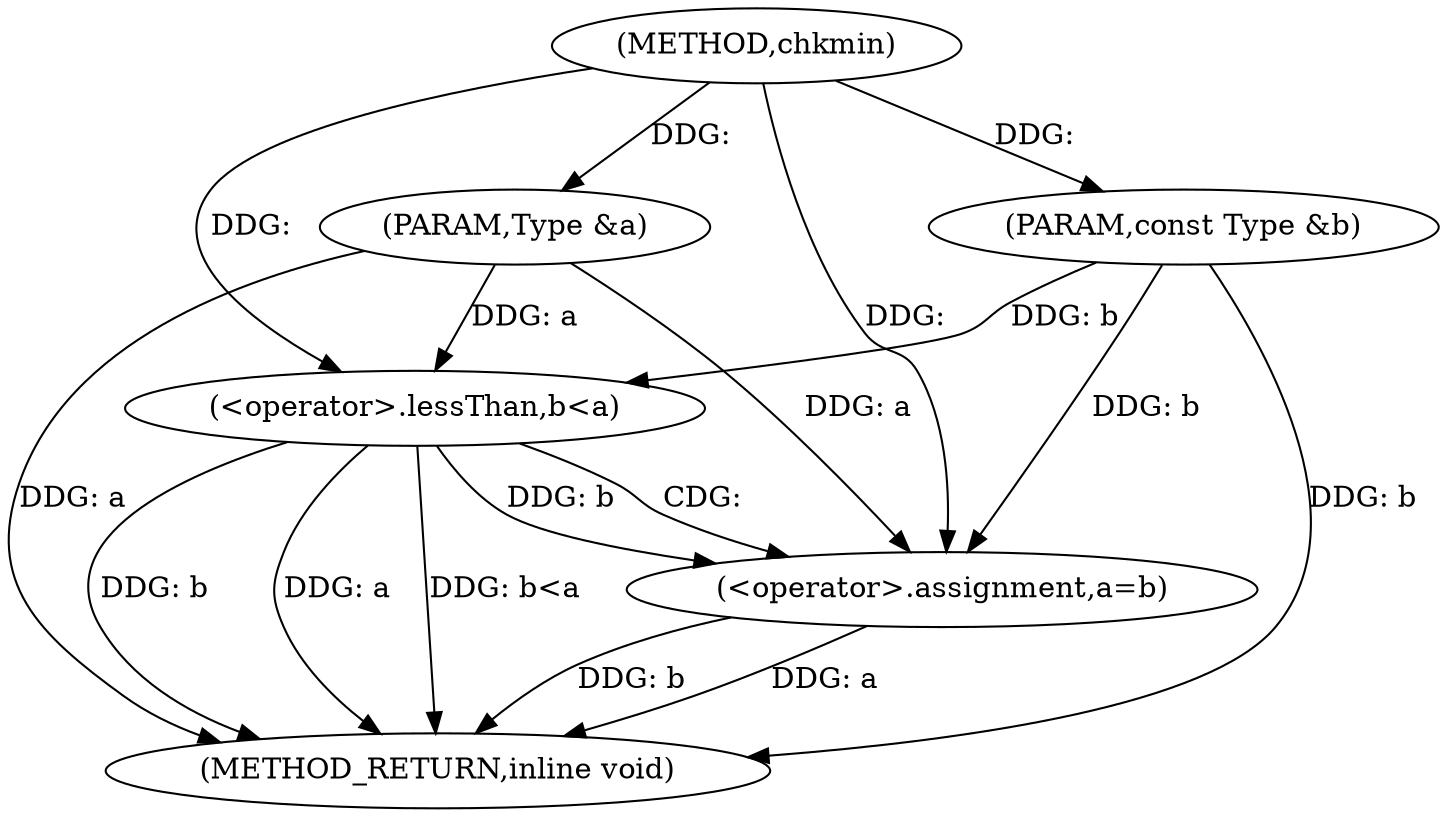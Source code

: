 digraph "chkmin" {  
"1000158" [label = "(METHOD,chkmin)" ]
"1000169" [label = "(METHOD_RETURN,inline void)" ]
"1000159" [label = "(PARAM,Type &a)" ]
"1000160" [label = "(PARAM,const Type &b)" ]
"1000163" [label = "(<operator>.lessThan,b<a)" ]
"1000166" [label = "(<operator>.assignment,a=b)" ]
  "1000159" -> "1000169"  [ label = "DDG: a"] 
  "1000160" -> "1000169"  [ label = "DDG: b"] 
  "1000163" -> "1000169"  [ label = "DDG: b"] 
  "1000163" -> "1000169"  [ label = "DDG: a"] 
  "1000163" -> "1000169"  [ label = "DDG: b<a"] 
  "1000166" -> "1000169"  [ label = "DDG: a"] 
  "1000166" -> "1000169"  [ label = "DDG: b"] 
  "1000158" -> "1000159"  [ label = "DDG: "] 
  "1000158" -> "1000160"  [ label = "DDG: "] 
  "1000163" -> "1000166"  [ label = "DDG: b"] 
  "1000160" -> "1000166"  [ label = "DDG: b"] 
  "1000158" -> "1000166"  [ label = "DDG: "] 
  "1000160" -> "1000163"  [ label = "DDG: b"] 
  "1000158" -> "1000163"  [ label = "DDG: "] 
  "1000159" -> "1000163"  [ label = "DDG: a"] 
  "1000159" -> "1000166"  [ label = "DDG: a"] 
  "1000163" -> "1000166"  [ label = "CDG: "] 
}
